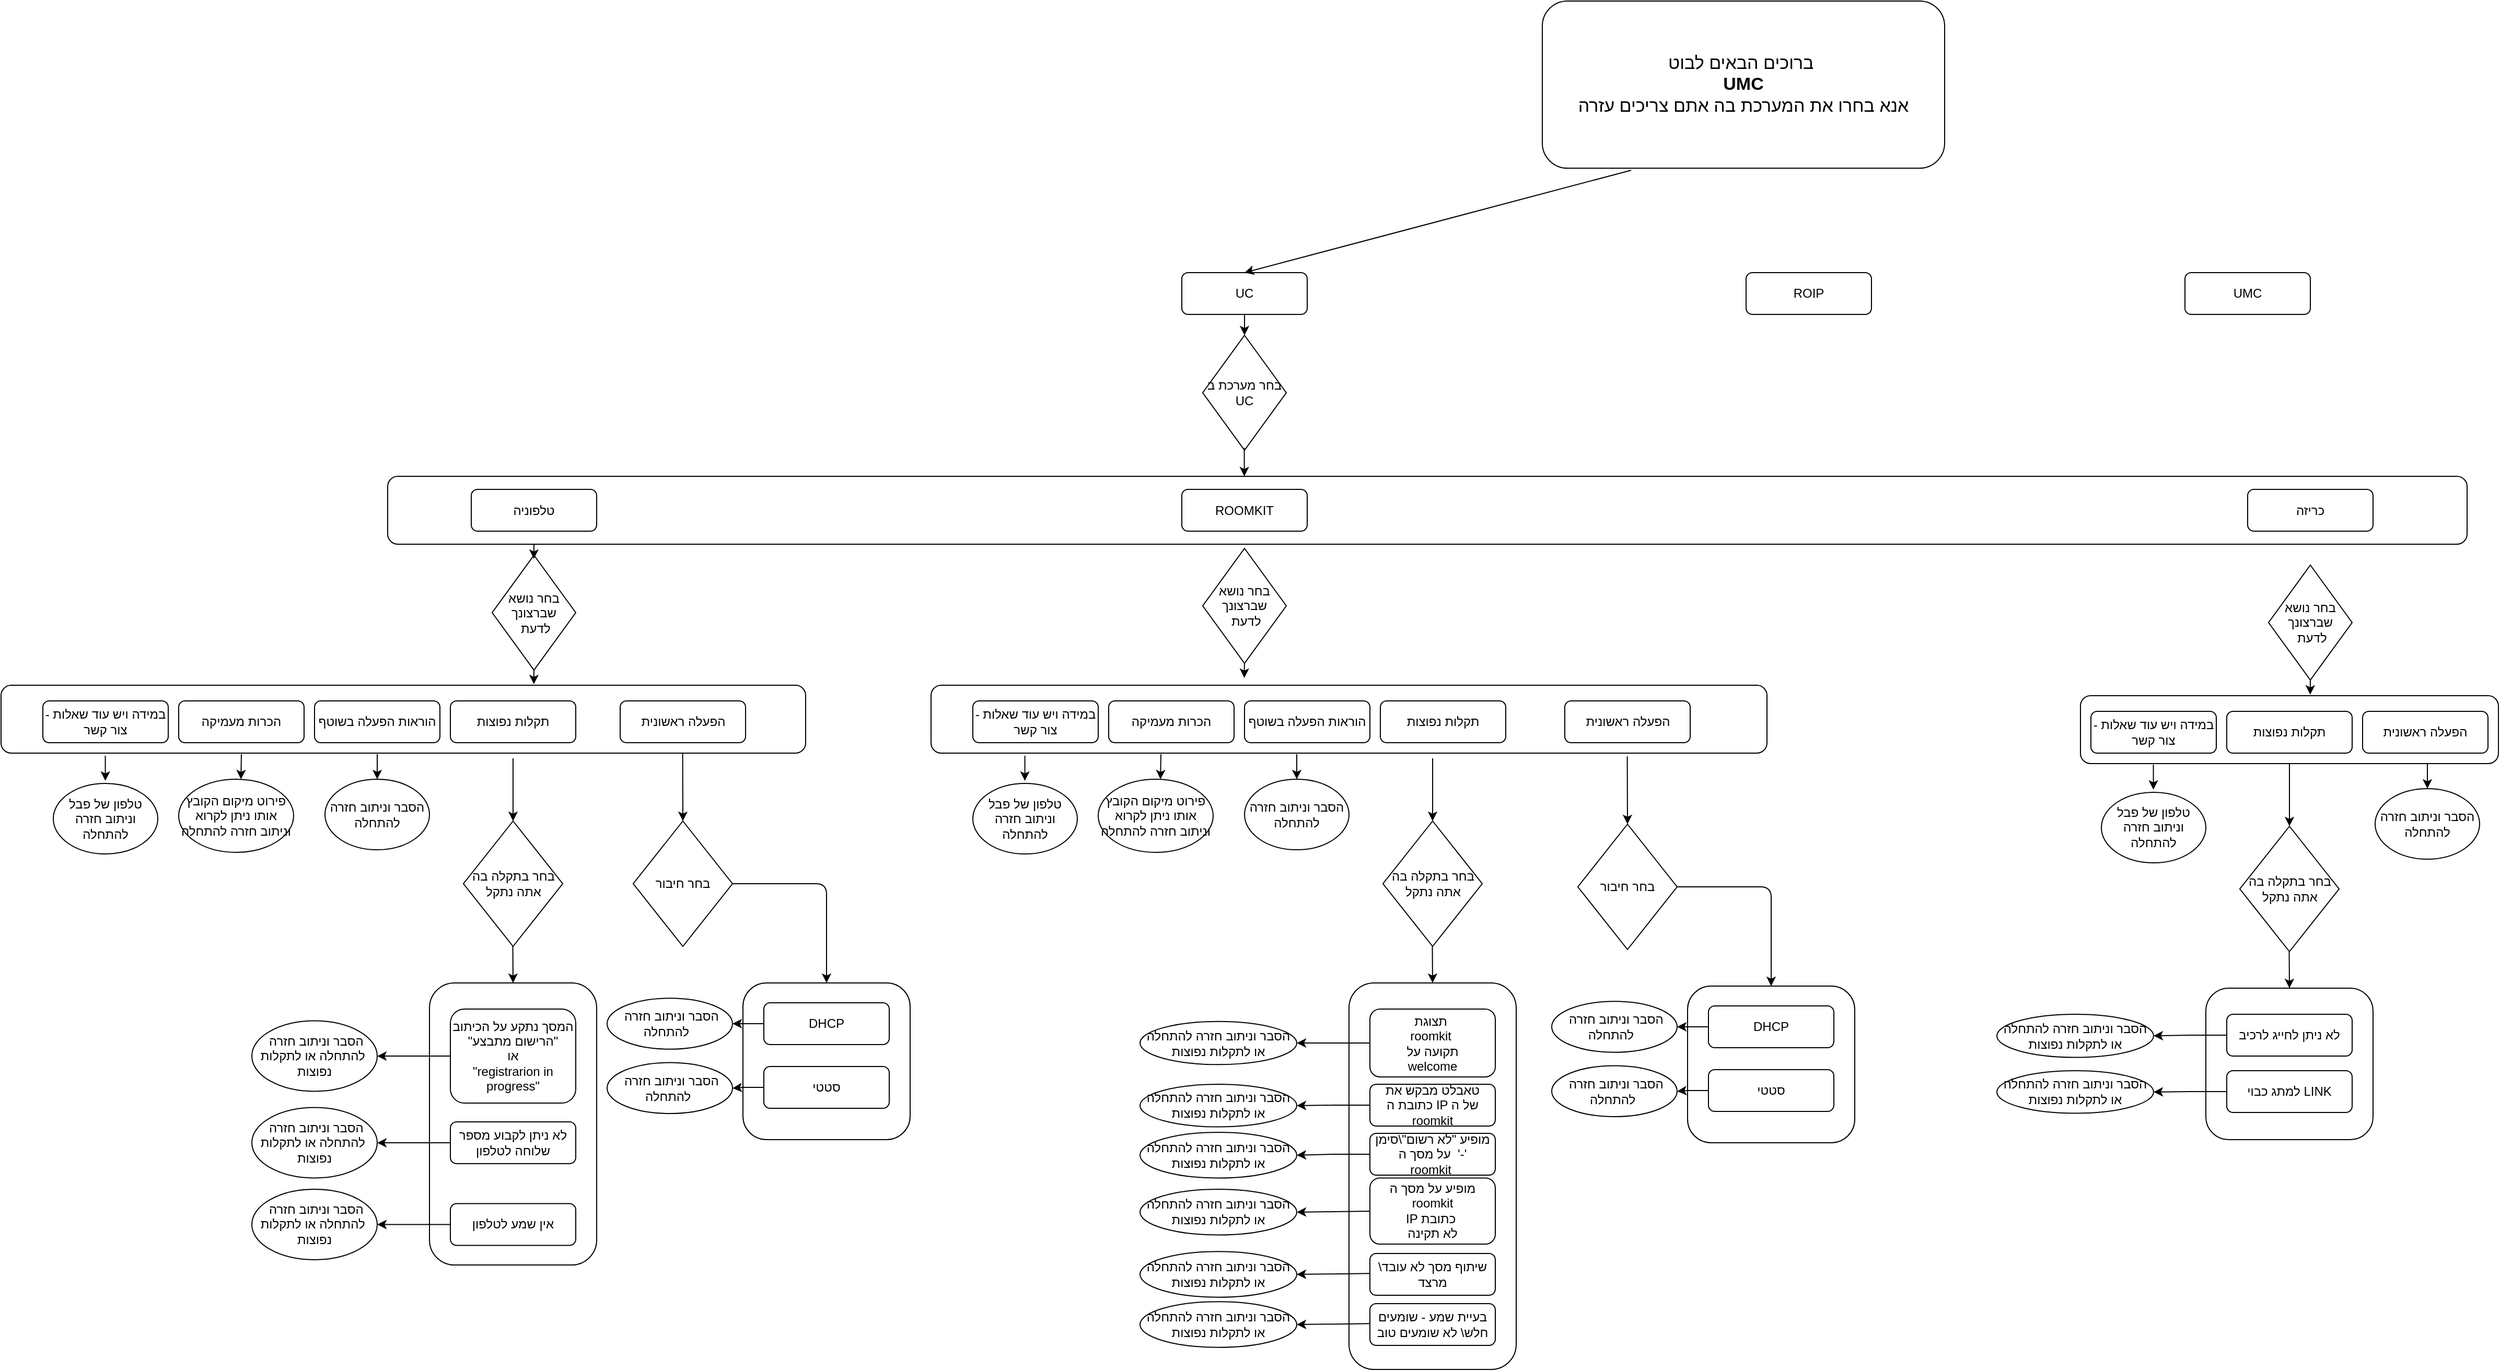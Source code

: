 <mxfile version="14.9.5" type="device"><diagram id="C5RBs43oDa-KdzZeNtuy" name="Page-1"><mxGraphModel dx="3716" dy="2244" grid="1" gridSize="10" guides="1" tooltips="1" connect="1" arrows="1" fold="1" page="1" pageScale="1" pageWidth="827" pageHeight="1169" math="0" shadow="0"><root><mxCell id="WIyWlLk6GJQsqaUBKTNV-0"/><mxCell id="WIyWlLk6GJQsqaUBKTNV-1" parent="WIyWlLk6GJQsqaUBKTNV-0"/><mxCell id="fk_HneuKZpuuQJiTwSI4-127" value="" style="rounded=1;whiteSpace=wrap;html=1;" vertex="1" parent="WIyWlLk6GJQsqaUBKTNV-1"><mxGeometry x="-650" y="900" width="160" height="150" as="geometry"/></mxCell><mxCell id="fk_HneuKZpuuQJiTwSI4-47" value="" style="rounded=1;whiteSpace=wrap;html=1;" vertex="1" parent="WIyWlLk6GJQsqaUBKTNV-1"><mxGeometry x="-950" y="900" width="160" height="270" as="geometry"/></mxCell><mxCell id="fk_HneuKZpuuQJiTwSI4-40" value="" style="rounded=1;whiteSpace=wrap;html=1;" vertex="1" parent="WIyWlLk6GJQsqaUBKTNV-1"><mxGeometry x="-990" y="415" width="1990" height="65" as="geometry"/></mxCell><mxCell id="fk_HneuKZpuuQJiTwSI4-39" value="" style="rounded=1;whiteSpace=wrap;html=1;" vertex="1" parent="WIyWlLk6GJQsqaUBKTNV-1"><mxGeometry x="-1360" y="615" width="770" height="65" as="geometry"/></mxCell><mxCell id="WIyWlLk6GJQsqaUBKTNV-3" value="&lt;font style=&quot;font-size: 17px&quot;&gt;ברוכים הבאים לבוט&amp;nbsp;&lt;br&gt;&lt;b&gt;UMC&lt;/b&gt;&lt;br&gt;אנא בחרו את המערכת בה אתם צריכים עזרה&lt;/font&gt;" style="rounded=1;whiteSpace=wrap;html=1;fontSize=12;glass=0;strokeWidth=1;shadow=0;" parent="WIyWlLk6GJQsqaUBKTNV-1" vertex="1"><mxGeometry x="115" y="-40" width="385" height="160" as="geometry"/></mxCell><mxCell id="WIyWlLk6GJQsqaUBKTNV-7" value="UMC" style="rounded=1;whiteSpace=wrap;html=1;fontSize=12;glass=0;strokeWidth=1;shadow=0;" parent="WIyWlLk6GJQsqaUBKTNV-1" vertex="1"><mxGeometry x="730" y="220" width="120" height="40" as="geometry"/></mxCell><mxCell id="WIyWlLk6GJQsqaUBKTNV-12" value="ROIP" style="rounded=1;whiteSpace=wrap;html=1;fontSize=12;glass=0;strokeWidth=1;shadow=0;" parent="WIyWlLk6GJQsqaUBKTNV-1" vertex="1"><mxGeometry x="310" y="220" width="120" height="40" as="geometry"/></mxCell><mxCell id="fk_HneuKZpuuQJiTwSI4-0" value="UC" style="rounded=1;whiteSpace=wrap;html=1;fontSize=12;glass=0;strokeWidth=1;shadow=0;" vertex="1" parent="WIyWlLk6GJQsqaUBKTNV-1"><mxGeometry x="-230" y="220" width="120" height="40" as="geometry"/></mxCell><mxCell id="fk_HneuKZpuuQJiTwSI4-1" value="" style="endArrow=classic;html=1;entryX=0.5;entryY=0;entryDx=0;entryDy=0;" edge="1" parent="WIyWlLk6GJQsqaUBKTNV-1" target="fk_HneuKZpuuQJiTwSI4-0"><mxGeometry width="50" height="50" relative="1" as="geometry"><mxPoint x="200" y="122" as="sourcePoint"/><mxPoint x="160" y="220" as="targetPoint"/></mxGeometry></mxCell><mxCell id="fk_HneuKZpuuQJiTwSI4-2" value="בחר מערכת ב&lt;br&gt;UC" style="rhombus;whiteSpace=wrap;html=1;" vertex="1" parent="WIyWlLk6GJQsqaUBKTNV-1"><mxGeometry x="-210" y="280" width="80" height="110" as="geometry"/></mxCell><mxCell id="fk_HneuKZpuuQJiTwSI4-6" value="טלפוניה" style="rounded=1;whiteSpace=wrap;html=1;fontSize=12;glass=0;strokeWidth=1;shadow=0;" vertex="1" parent="WIyWlLk6GJQsqaUBKTNV-1"><mxGeometry x="-910" y="427.5" width="120" height="40" as="geometry"/></mxCell><mxCell id="fk_HneuKZpuuQJiTwSI4-7" value="ROOMKIT" style="rounded=1;whiteSpace=wrap;html=1;fontSize=12;glass=0;strokeWidth=1;shadow=0;" vertex="1" parent="WIyWlLk6GJQsqaUBKTNV-1"><mxGeometry x="-230" y="427.5" width="120" height="40" as="geometry"/></mxCell><mxCell id="fk_HneuKZpuuQJiTwSI4-8" value="כריזה" style="rounded=1;whiteSpace=wrap;html=1;fontSize=12;glass=0;strokeWidth=1;shadow=0;" vertex="1" parent="WIyWlLk6GJQsqaUBKTNV-1"><mxGeometry x="790" y="427.5" width="120" height="40" as="geometry"/></mxCell><mxCell id="fk_HneuKZpuuQJiTwSI4-9" value="הפעלה ראשונית" style="rounded=1;whiteSpace=wrap;html=1;fontSize=12;glass=0;strokeWidth=1;shadow=0;" vertex="1" parent="WIyWlLk6GJQsqaUBKTNV-1"><mxGeometry x="-767.5" y="630" width="120" height="40" as="geometry"/></mxCell><mxCell id="fk_HneuKZpuuQJiTwSI4-10" value="בחר נושא שברצונך&lt;br&gt;&amp;nbsp;לדעת" style="rhombus;whiteSpace=wrap;html=1;" vertex="1" parent="WIyWlLk6GJQsqaUBKTNV-1"><mxGeometry x="-890" y="490.5" width="80" height="110" as="geometry"/></mxCell><mxCell id="fk_HneuKZpuuQJiTwSI4-11" value="תקלות נפוצות" style="rounded=1;whiteSpace=wrap;html=1;fontSize=12;glass=0;strokeWidth=1;shadow=0;" vertex="1" parent="WIyWlLk6GJQsqaUBKTNV-1"><mxGeometry x="-930" y="630" width="120" height="40" as="geometry"/></mxCell><mxCell id="fk_HneuKZpuuQJiTwSI4-12" value="הוראות הפעלה בשוטף" style="rounded=1;whiteSpace=wrap;html=1;fontSize=12;glass=0;strokeWidth=1;shadow=0;" vertex="1" parent="WIyWlLk6GJQsqaUBKTNV-1"><mxGeometry x="-1060" y="630" width="120" height="40" as="geometry"/></mxCell><mxCell id="fk_HneuKZpuuQJiTwSI4-13" value="הכרות מעמיקה" style="rounded=1;whiteSpace=wrap;html=1;fontSize=12;glass=0;strokeWidth=1;shadow=0;" vertex="1" parent="WIyWlLk6GJQsqaUBKTNV-1"><mxGeometry x="-1190" y="630" width="120" height="40" as="geometry"/></mxCell><mxCell id="fk_HneuKZpuuQJiTwSI4-14" value="במידה ויש עוד שאלות - צור קשר" style="rounded=1;whiteSpace=wrap;html=1;fontSize=12;glass=0;strokeWidth=1;shadow=0;" vertex="1" parent="WIyWlLk6GJQsqaUBKTNV-1"><mxGeometry x="-1320" y="630" width="120" height="40" as="geometry"/></mxCell><mxCell id="fk_HneuKZpuuQJiTwSI4-15" value="בחר נושא שברצונך&lt;br&gt;&amp;nbsp;לדעת" style="rhombus;whiteSpace=wrap;html=1;" vertex="1" parent="WIyWlLk6GJQsqaUBKTNV-1"><mxGeometry x="-210" y="484" width="80" height="110" as="geometry"/></mxCell><mxCell id="fk_HneuKZpuuQJiTwSI4-16" value="בחר נושא שברצונך&lt;br&gt;&amp;nbsp;לדעת" style="rhombus;whiteSpace=wrap;html=1;" vertex="1" parent="WIyWlLk6GJQsqaUBKTNV-1"><mxGeometry x="810" y="500" width="80" height="110" as="geometry"/></mxCell><mxCell id="fk_HneuKZpuuQJiTwSI4-27" value="טלפון של פבל וניתוב חזרה להתחלה" style="ellipse;whiteSpace=wrap;html=1;" vertex="1" parent="WIyWlLk6GJQsqaUBKTNV-1"><mxGeometry x="-1310" y="709" width="100" height="67.5" as="geometry"/></mxCell><mxCell id="fk_HneuKZpuuQJiTwSI4-28" value="פירוט מיקום הקובץ אותו ניתן לקרוא וניתוב חזרה להתחלה" style="ellipse;whiteSpace=wrap;html=1;" vertex="1" parent="WIyWlLk6GJQsqaUBKTNV-1"><mxGeometry x="-1190" y="705" width="110" height="70" as="geometry"/></mxCell><mxCell id="fk_HneuKZpuuQJiTwSI4-29" value="הסבר וניתוב חזרה להתחלה" style="ellipse;whiteSpace=wrap;html=1;" vertex="1" parent="WIyWlLk6GJQsqaUBKTNV-1"><mxGeometry x="-1050" y="705" width="100" height="67.5" as="geometry"/></mxCell><mxCell id="fk_HneuKZpuuQJiTwSI4-30" value="בחר בתקלה בה אתה נתקל" style="rhombus;whiteSpace=wrap;html=1;" vertex="1" parent="WIyWlLk6GJQsqaUBKTNV-1"><mxGeometry x="-917.5" y="745" width="95" height="120" as="geometry"/></mxCell><mxCell id="fk_HneuKZpuuQJiTwSI4-54" value="" style="edgeStyle=orthogonalEdgeStyle;rounded=0;orthogonalLoop=1;jettySize=auto;html=1;" edge="1" parent="WIyWlLk6GJQsqaUBKTNV-1" source="fk_HneuKZpuuQJiTwSI4-31" target="fk_HneuKZpuuQJiTwSI4-49"><mxGeometry relative="1" as="geometry"/></mxCell><mxCell id="fk_HneuKZpuuQJiTwSI4-31" value="המסך נתקע על הכיתוב&lt;br&gt;&quot;הרישום מתבצע&quot;&lt;br&gt;או&lt;br&gt;&quot;registrarion in progress&quot;" style="rounded=1;whiteSpace=wrap;html=1;fontSize=12;glass=0;strokeWidth=1;shadow=0;" vertex="1" parent="WIyWlLk6GJQsqaUBKTNV-1"><mxGeometry x="-930" y="925" width="120" height="90" as="geometry"/></mxCell><mxCell id="fk_HneuKZpuuQJiTwSI4-55" value="" style="edgeStyle=orthogonalEdgeStyle;rounded=0;orthogonalLoop=1;jettySize=auto;html=1;" edge="1" parent="WIyWlLk6GJQsqaUBKTNV-1" source="fk_HneuKZpuuQJiTwSI4-32" target="fk_HneuKZpuuQJiTwSI4-50"><mxGeometry relative="1" as="geometry"/></mxCell><mxCell id="fk_HneuKZpuuQJiTwSI4-32" value="לא ניתן לקבוע מספר שלוחה לטלפון" style="rounded=1;whiteSpace=wrap;html=1;fontSize=12;glass=0;strokeWidth=1;shadow=0;" vertex="1" parent="WIyWlLk6GJQsqaUBKTNV-1"><mxGeometry x="-930" y="1033" width="120" height="40" as="geometry"/></mxCell><mxCell id="fk_HneuKZpuuQJiTwSI4-56" value="" style="edgeStyle=orthogonalEdgeStyle;rounded=0;orthogonalLoop=1;jettySize=auto;html=1;" edge="1" parent="WIyWlLk6GJQsqaUBKTNV-1" source="fk_HneuKZpuuQJiTwSI4-33" target="fk_HneuKZpuuQJiTwSI4-51"><mxGeometry relative="1" as="geometry"/></mxCell><mxCell id="fk_HneuKZpuuQJiTwSI4-33" value="אין שמע לטלפון" style="rounded=1;whiteSpace=wrap;html=1;fontSize=12;glass=0;strokeWidth=1;shadow=0;" vertex="1" parent="WIyWlLk6GJQsqaUBKTNV-1"><mxGeometry x="-930" y="1111.25" width="120" height="40" as="geometry"/></mxCell><mxCell id="fk_HneuKZpuuQJiTwSI4-35" value="" style="endArrow=classic;html=1;entryX=0.5;entryY=0;entryDx=0;entryDy=0;exitX=0.5;exitY=1;exitDx=0;exitDy=0;" edge="1" parent="WIyWlLk6GJQsqaUBKTNV-1" source="fk_HneuKZpuuQJiTwSI4-0" target="fk_HneuKZpuuQJiTwSI4-2"><mxGeometry width="50" height="50" relative="1" as="geometry"><mxPoint x="-440" y="410.0" as="sourcePoint"/><mxPoint x="-390" y="360.0" as="targetPoint"/></mxGeometry></mxCell><mxCell id="fk_HneuKZpuuQJiTwSI4-41" value="" style="endArrow=classic;html=1;" edge="1" parent="WIyWlLk6GJQsqaUBKTNV-1"><mxGeometry width="50" height="50" relative="1" as="geometry"><mxPoint x="-1000" y="681" as="sourcePoint"/><mxPoint x="-1000" y="705" as="targetPoint"/></mxGeometry></mxCell><mxCell id="fk_HneuKZpuuQJiTwSI4-42" value="" style="endArrow=classic;html=1;" edge="1" parent="WIyWlLk6GJQsqaUBKTNV-1"><mxGeometry width="50" height="50" relative="1" as="geometry"><mxPoint x="-1130" y="681" as="sourcePoint"/><mxPoint x="-1130.43" y="705" as="targetPoint"/></mxGeometry></mxCell><mxCell id="fk_HneuKZpuuQJiTwSI4-43" value="" style="endArrow=classic;html=1;" edge="1" parent="WIyWlLk6GJQsqaUBKTNV-1"><mxGeometry width="50" height="50" relative="1" as="geometry"><mxPoint x="-1260.2" y="682.5" as="sourcePoint"/><mxPoint x="-1260.2" y="706.5" as="targetPoint"/></mxGeometry></mxCell><mxCell id="fk_HneuKZpuuQJiTwSI4-45" value="" style="endArrow=classic;html=1;" edge="1" parent="WIyWlLk6GJQsqaUBKTNV-1"><mxGeometry width="50" height="50" relative="1" as="geometry"><mxPoint x="-870" y="685" as="sourcePoint"/><mxPoint x="-870" y="745" as="targetPoint"/></mxGeometry></mxCell><mxCell id="fk_HneuKZpuuQJiTwSI4-48" value="" style="endArrow=classic;html=1;entryX=0.5;entryY=0;entryDx=0;entryDy=0;exitX=0.497;exitY=0.98;exitDx=0;exitDy=0;exitPerimeter=0;" edge="1" parent="WIyWlLk6GJQsqaUBKTNV-1" source="fk_HneuKZpuuQJiTwSI4-2"><mxGeometry width="50" height="50" relative="1" as="geometry"><mxPoint x="-170.17" y="395" as="sourcePoint"/><mxPoint x="-170.17" y="415" as="targetPoint"/></mxGeometry></mxCell><mxCell id="fk_HneuKZpuuQJiTwSI4-49" value="הסבר וניתוב חזרה&amp;nbsp; &amp;nbsp;להתחלה או לתקלות נפוצות" style="ellipse;whiteSpace=wrap;html=1;" vertex="1" parent="WIyWlLk6GJQsqaUBKTNV-1"><mxGeometry x="-1120" y="936.25" width="120" height="67.5" as="geometry"/></mxCell><mxCell id="fk_HneuKZpuuQJiTwSI4-50" value="הסבר וניתוב חזרה&amp;nbsp; &amp;nbsp;להתחלה או לתקלות נפוצות" style="ellipse;whiteSpace=wrap;html=1;" vertex="1" parent="WIyWlLk6GJQsqaUBKTNV-1"><mxGeometry x="-1120" y="1019.25" width="120" height="67.5" as="geometry"/></mxCell><mxCell id="fk_HneuKZpuuQJiTwSI4-51" value="הסבר וניתוב חזרה&amp;nbsp; &amp;nbsp;להתחלה או לתקלות נפוצות" style="ellipse;whiteSpace=wrap;html=1;" vertex="1" parent="WIyWlLk6GJQsqaUBKTNV-1"><mxGeometry x="-1120" y="1097.5" width="120" height="67.5" as="geometry"/></mxCell><mxCell id="fk_HneuKZpuuQJiTwSI4-57" value="" style="endArrow=classic;html=1;" edge="1" parent="WIyWlLk6GJQsqaUBKTNV-1"><mxGeometry width="50" height="50" relative="1" as="geometry"><mxPoint x="-870.24" y="865" as="sourcePoint"/><mxPoint x="-870" y="900" as="targetPoint"/></mxGeometry></mxCell><mxCell id="fk_HneuKZpuuQJiTwSI4-58" value="" style="endArrow=classic;html=1;" edge="1" parent="WIyWlLk6GJQsqaUBKTNV-1"><mxGeometry width="50" height="50" relative="1" as="geometry"><mxPoint x="-850" y="600" as="sourcePoint"/><mxPoint x="-850.14" y="614" as="targetPoint"/></mxGeometry></mxCell><mxCell id="fk_HneuKZpuuQJiTwSI4-59" value="" style="endArrow=classic;html=1;" edge="1" parent="WIyWlLk6GJQsqaUBKTNV-1"><mxGeometry width="50" height="50" relative="1" as="geometry"><mxPoint x="-850" y="480" as="sourcePoint"/><mxPoint x="-850.14" y="494" as="targetPoint"/></mxGeometry></mxCell><mxCell id="fk_HneuKZpuuQJiTwSI4-62" value="" style="endArrow=classic;html=1;entryX=0.5;entryY=0;entryDx=0;entryDy=0;" edge="1" parent="WIyWlLk6GJQsqaUBKTNV-1" target="fk_HneuKZpuuQJiTwSI4-125"><mxGeometry width="50" height="50" relative="1" as="geometry"><mxPoint x="-707.7" y="680" as="sourcePoint"/><mxPoint x="-707.7" y="704" as="targetPoint"/></mxGeometry></mxCell><mxCell id="fk_HneuKZpuuQJiTwSI4-63" value="" style="rounded=1;whiteSpace=wrap;html=1;" vertex="1" parent="WIyWlLk6GJQsqaUBKTNV-1"><mxGeometry x="-470" y="615" width="800" height="65" as="geometry"/></mxCell><mxCell id="fk_HneuKZpuuQJiTwSI4-64" value="הפעלה ראשונית" style="rounded=1;whiteSpace=wrap;html=1;fontSize=12;glass=0;strokeWidth=1;shadow=0;" vertex="1" parent="WIyWlLk6GJQsqaUBKTNV-1"><mxGeometry x="136.5" y="630" width="120" height="40" as="geometry"/></mxCell><mxCell id="fk_HneuKZpuuQJiTwSI4-65" value="תקלות נפוצות" style="rounded=1;whiteSpace=wrap;html=1;fontSize=12;glass=0;strokeWidth=1;shadow=0;" vertex="1" parent="WIyWlLk6GJQsqaUBKTNV-1"><mxGeometry x="-40" y="630" width="120" height="40" as="geometry"/></mxCell><mxCell id="fk_HneuKZpuuQJiTwSI4-66" value="הוראות הפעלה בשוטף" style="rounded=1;whiteSpace=wrap;html=1;fontSize=12;glass=0;strokeWidth=1;shadow=0;" vertex="1" parent="WIyWlLk6GJQsqaUBKTNV-1"><mxGeometry x="-170" y="630" width="120" height="40" as="geometry"/></mxCell><mxCell id="fk_HneuKZpuuQJiTwSI4-67" value="הכרות מעמיקה" style="rounded=1;whiteSpace=wrap;html=1;fontSize=12;glass=0;strokeWidth=1;shadow=0;" vertex="1" parent="WIyWlLk6GJQsqaUBKTNV-1"><mxGeometry x="-300" y="630" width="120" height="40" as="geometry"/></mxCell><mxCell id="fk_HneuKZpuuQJiTwSI4-68" value="במידה ויש עוד שאלות - צור קשר" style="rounded=1;whiteSpace=wrap;html=1;fontSize=12;glass=0;strokeWidth=1;shadow=0;" vertex="1" parent="WIyWlLk6GJQsqaUBKTNV-1"><mxGeometry x="-430" y="630" width="120" height="40" as="geometry"/></mxCell><mxCell id="fk_HneuKZpuuQJiTwSI4-69" value="" style="endArrow=classic;html=1;" edge="1" parent="WIyWlLk6GJQsqaUBKTNV-1"><mxGeometry width="50" height="50" relative="1" as="geometry"><mxPoint x="-170.06" y="594.0" as="sourcePoint"/><mxPoint x="-170.2" y="608" as="targetPoint"/></mxGeometry></mxCell><mxCell id="fk_HneuKZpuuQJiTwSI4-70" value="" style="rounded=1;whiteSpace=wrap;html=1;" vertex="1" parent="WIyWlLk6GJQsqaUBKTNV-1"><mxGeometry x="630" y="625" width="400" height="65" as="geometry"/></mxCell><mxCell id="fk_HneuKZpuuQJiTwSI4-71" value="הפעלה ראשונית" style="rounded=1;whiteSpace=wrap;html=1;fontSize=12;glass=0;strokeWidth=1;shadow=0;" vertex="1" parent="WIyWlLk6GJQsqaUBKTNV-1"><mxGeometry x="900" y="640" width="120" height="40" as="geometry"/></mxCell><mxCell id="fk_HneuKZpuuQJiTwSI4-72" value="תקלות נפוצות" style="rounded=1;whiteSpace=wrap;html=1;fontSize=12;glass=0;strokeWidth=1;shadow=0;" vertex="1" parent="WIyWlLk6GJQsqaUBKTNV-1"><mxGeometry x="770" y="640" width="120" height="40" as="geometry"/></mxCell><mxCell id="fk_HneuKZpuuQJiTwSI4-75" value="במידה ויש עוד שאלות - צור קשר" style="rounded=1;whiteSpace=wrap;html=1;fontSize=12;glass=0;strokeWidth=1;shadow=0;" vertex="1" parent="WIyWlLk6GJQsqaUBKTNV-1"><mxGeometry x="640" y="640" width="120" height="40" as="geometry"/></mxCell><mxCell id="fk_HneuKZpuuQJiTwSI4-76" value="" style="endArrow=classic;html=1;" edge="1" parent="WIyWlLk6GJQsqaUBKTNV-1"><mxGeometry width="50" height="50" relative="1" as="geometry"><mxPoint x="850" y="610.0" as="sourcePoint"/><mxPoint x="849.86" y="624" as="targetPoint"/></mxGeometry></mxCell><mxCell id="fk_HneuKZpuuQJiTwSI4-77" value="" style="rounded=1;whiteSpace=wrap;html=1;" vertex="1" parent="WIyWlLk6GJQsqaUBKTNV-1"><mxGeometry x="-70" y="900" width="160" height="370" as="geometry"/></mxCell><mxCell id="fk_HneuKZpuuQJiTwSI4-78" value="טלפון של פבל וניתוב חזרה להתחלה" style="ellipse;whiteSpace=wrap;html=1;" vertex="1" parent="WIyWlLk6GJQsqaUBKTNV-1"><mxGeometry x="-430" y="709" width="100" height="67.5" as="geometry"/></mxCell><mxCell id="fk_HneuKZpuuQJiTwSI4-79" value="פירוט מיקום הקובץ אותו ניתן לקרוא וניתוב חזרה להתחלה" style="ellipse;whiteSpace=wrap;html=1;" vertex="1" parent="WIyWlLk6GJQsqaUBKTNV-1"><mxGeometry x="-310" y="705" width="110" height="70" as="geometry"/></mxCell><mxCell id="fk_HneuKZpuuQJiTwSI4-80" value="הסבר וניתוב חזרה להתחלה" style="ellipse;whiteSpace=wrap;html=1;" vertex="1" parent="WIyWlLk6GJQsqaUBKTNV-1"><mxGeometry x="-170" y="705" width="100" height="67.5" as="geometry"/></mxCell><mxCell id="fk_HneuKZpuuQJiTwSI4-81" value="בחר בתקלה בה אתה נתקל" style="rhombus;whiteSpace=wrap;html=1;" vertex="1" parent="WIyWlLk6GJQsqaUBKTNV-1"><mxGeometry x="-37.5" y="745" width="95" height="120" as="geometry"/></mxCell><mxCell id="fk_HneuKZpuuQJiTwSI4-82" value="" style="edgeStyle=orthogonalEdgeStyle;rounded=0;orthogonalLoop=1;jettySize=auto;html=1;" edge="1" parent="WIyWlLk6GJQsqaUBKTNV-1" source="fk_HneuKZpuuQJiTwSI4-83" target="fk_HneuKZpuuQJiTwSI4-92"><mxGeometry relative="1" as="geometry"/></mxCell><mxCell id="fk_HneuKZpuuQJiTwSI4-83" value="תצוגת&amp;nbsp;&lt;br&gt;roomkit&amp;nbsp;&lt;br&gt;תקועה על&lt;br&gt;welcome" style="rounded=1;whiteSpace=wrap;html=1;fontSize=12;glass=0;strokeWidth=1;shadow=0;" vertex="1" parent="WIyWlLk6GJQsqaUBKTNV-1"><mxGeometry x="-50" y="925" width="120" height="65" as="geometry"/></mxCell><mxCell id="fk_HneuKZpuuQJiTwSI4-84" value="" style="edgeStyle=orthogonalEdgeStyle;rounded=0;orthogonalLoop=1;jettySize=auto;html=1;" edge="1" parent="WIyWlLk6GJQsqaUBKTNV-1" source="fk_HneuKZpuuQJiTwSI4-85" target="fk_HneuKZpuuQJiTwSI4-93"><mxGeometry relative="1" as="geometry"/></mxCell><mxCell id="fk_HneuKZpuuQJiTwSI4-85" value="טאבלט מבקש את כתובת ה IP של ה roomkit" style="rounded=1;whiteSpace=wrap;html=1;fontSize=12;glass=0;strokeWidth=1;shadow=0;" vertex="1" parent="WIyWlLk6GJQsqaUBKTNV-1"><mxGeometry x="-50" y="997" width="120" height="40" as="geometry"/></mxCell><mxCell id="fk_HneuKZpuuQJiTwSI4-86" value="" style="edgeStyle=orthogonalEdgeStyle;rounded=0;orthogonalLoop=1;jettySize=auto;html=1;" edge="1" parent="WIyWlLk6GJQsqaUBKTNV-1" source="fk_HneuKZpuuQJiTwSI4-87" target="fk_HneuKZpuuQJiTwSI4-94"><mxGeometry relative="1" as="geometry"/></mxCell><mxCell id="fk_HneuKZpuuQJiTwSI4-87" value="מופיע &quot;לא רשום&quot;\סימן '-'&amp;nbsp; על מסך ה&lt;br&gt;roomkit&amp;nbsp;" style="rounded=1;whiteSpace=wrap;html=1;fontSize=12;glass=0;strokeWidth=1;shadow=0;" vertex="1" parent="WIyWlLk6GJQsqaUBKTNV-1"><mxGeometry x="-50" y="1044" width="120" height="40" as="geometry"/></mxCell><mxCell id="fk_HneuKZpuuQJiTwSI4-88" value="" style="endArrow=classic;html=1;" edge="1" parent="WIyWlLk6GJQsqaUBKTNV-1"><mxGeometry width="50" height="50" relative="1" as="geometry"><mxPoint x="-120" y="681" as="sourcePoint"/><mxPoint x="-120" y="705" as="targetPoint"/></mxGeometry></mxCell><mxCell id="fk_HneuKZpuuQJiTwSI4-89" value="" style="endArrow=classic;html=1;" edge="1" parent="WIyWlLk6GJQsqaUBKTNV-1"><mxGeometry width="50" height="50" relative="1" as="geometry"><mxPoint x="-250" y="681" as="sourcePoint"/><mxPoint x="-250.43" y="705" as="targetPoint"/></mxGeometry></mxCell><mxCell id="fk_HneuKZpuuQJiTwSI4-90" value="" style="endArrow=classic;html=1;" edge="1" parent="WIyWlLk6GJQsqaUBKTNV-1"><mxGeometry width="50" height="50" relative="1" as="geometry"><mxPoint x="-380.2" y="682.5" as="sourcePoint"/><mxPoint x="-380.2" y="706.5" as="targetPoint"/></mxGeometry></mxCell><mxCell id="fk_HneuKZpuuQJiTwSI4-91" value="" style="endArrow=classic;html=1;" edge="1" parent="WIyWlLk6GJQsqaUBKTNV-1"><mxGeometry width="50" height="50" relative="1" as="geometry"><mxPoint x="10" y="685" as="sourcePoint"/><mxPoint x="10" y="745" as="targetPoint"/></mxGeometry></mxCell><mxCell id="fk_HneuKZpuuQJiTwSI4-92" value="הסבר וניתוב חזרה להתחלה או לתקלות נפוצות" style="ellipse;whiteSpace=wrap;html=1;" vertex="1" parent="WIyWlLk6GJQsqaUBKTNV-1"><mxGeometry x="-270" y="936.88" width="150" height="41.25" as="geometry"/></mxCell><mxCell id="fk_HneuKZpuuQJiTwSI4-93" value="הסבר וניתוב חזרה להתחלה או לתקלות נפוצות" style="ellipse;whiteSpace=wrap;html=1;" vertex="1" parent="WIyWlLk6GJQsqaUBKTNV-1"><mxGeometry x="-270" y="997" width="150" height="40.75" as="geometry"/></mxCell><mxCell id="fk_HneuKZpuuQJiTwSI4-94" value="הסבר וניתוב חזרה להתחלה או לתקלות נפוצות" style="ellipse;whiteSpace=wrap;html=1;" vertex="1" parent="WIyWlLk6GJQsqaUBKTNV-1"><mxGeometry x="-270" y="1043" width="150" height="43.75" as="geometry"/></mxCell><mxCell id="fk_HneuKZpuuQJiTwSI4-95" value="" style="endArrow=classic;html=1;" edge="1" parent="WIyWlLk6GJQsqaUBKTNV-1"><mxGeometry width="50" height="50" relative="1" as="geometry"><mxPoint x="9.76" y="865" as="sourcePoint"/><mxPoint x="10" y="900" as="targetPoint"/></mxGeometry></mxCell><mxCell id="fk_HneuKZpuuQJiTwSI4-98" value="מופיע על מסך ה&lt;br&gt;roomkit&lt;br&gt;IP כתובת&amp;nbsp;&lt;br&gt;לא תקינה" style="rounded=1;whiteSpace=wrap;html=1;fontSize=12;glass=0;strokeWidth=1;shadow=0;" vertex="1" parent="WIyWlLk6GJQsqaUBKTNV-1"><mxGeometry x="-50" y="1086.75" width="120" height="63.25" as="geometry"/></mxCell><mxCell id="fk_HneuKZpuuQJiTwSI4-99" value="שיתוף מסך לא עובד\ מרצד" style="rounded=1;whiteSpace=wrap;html=1;fontSize=12;glass=0;strokeWidth=1;shadow=0;" vertex="1" parent="WIyWlLk6GJQsqaUBKTNV-1"><mxGeometry x="-50" y="1159" width="120" height="40" as="geometry"/></mxCell><mxCell id="fk_HneuKZpuuQJiTwSI4-100" value="בעיית שמע - שומעים חלש\ לא שומעים טוב" style="rounded=1;whiteSpace=wrap;html=1;fontSize=12;glass=0;strokeWidth=1;shadow=0;" vertex="1" parent="WIyWlLk6GJQsqaUBKTNV-1"><mxGeometry x="-50" y="1207" width="120" height="40" as="geometry"/></mxCell><mxCell id="fk_HneuKZpuuQJiTwSI4-101" value="" style="edgeStyle=orthogonalEdgeStyle;rounded=0;orthogonalLoop=1;jettySize=auto;html=1;" edge="1" parent="WIyWlLk6GJQsqaUBKTNV-1" target="fk_HneuKZpuuQJiTwSI4-102"><mxGeometry relative="1" as="geometry"><mxPoint x="-50" y="1118.5" as="sourcePoint"/></mxGeometry></mxCell><mxCell id="fk_HneuKZpuuQJiTwSI4-102" value="הסבר וניתוב חזרה להתחלה או לתקלות נפוצות" style="ellipse;whiteSpace=wrap;html=1;" vertex="1" parent="WIyWlLk6GJQsqaUBKTNV-1"><mxGeometry x="-270" y="1097.5" width="150" height="43.75" as="geometry"/></mxCell><mxCell id="fk_HneuKZpuuQJiTwSI4-103" value="" style="edgeStyle=orthogonalEdgeStyle;rounded=0;orthogonalLoop=1;jettySize=auto;html=1;" edge="1" parent="WIyWlLk6GJQsqaUBKTNV-1" target="fk_HneuKZpuuQJiTwSI4-104"><mxGeometry relative="1" as="geometry"><mxPoint x="-50" y="1178.13" as="sourcePoint"/></mxGeometry></mxCell><mxCell id="fk_HneuKZpuuQJiTwSI4-104" value="הסבר וניתוב חזרה להתחלה או לתקלות נפוצות" style="ellipse;whiteSpace=wrap;html=1;" vertex="1" parent="WIyWlLk6GJQsqaUBKTNV-1"><mxGeometry x="-270" y="1157.13" width="150" height="43.75" as="geometry"/></mxCell><mxCell id="fk_HneuKZpuuQJiTwSI4-105" value="" style="edgeStyle=orthogonalEdgeStyle;rounded=0;orthogonalLoop=1;jettySize=auto;html=1;" edge="1" parent="WIyWlLk6GJQsqaUBKTNV-1" target="fk_HneuKZpuuQJiTwSI4-106"><mxGeometry relative="1" as="geometry"><mxPoint x="-50" y="1226.12" as="sourcePoint"/></mxGeometry></mxCell><mxCell id="fk_HneuKZpuuQJiTwSI4-106" value="הסבר וניתוב חזרה להתחלה או לתקלות נפוצות" style="ellipse;whiteSpace=wrap;html=1;" vertex="1" parent="WIyWlLk6GJQsqaUBKTNV-1"><mxGeometry x="-270" y="1205.12" width="150" height="43.75" as="geometry"/></mxCell><mxCell id="fk_HneuKZpuuQJiTwSI4-109" value="טלפון של פבל וניתוב חזרה להתחלה" style="ellipse;whiteSpace=wrap;html=1;" vertex="1" parent="WIyWlLk6GJQsqaUBKTNV-1"><mxGeometry x="650" y="717.5" width="100" height="67.5" as="geometry"/></mxCell><mxCell id="fk_HneuKZpuuQJiTwSI4-110" value="" style="endArrow=classic;html=1;" edge="1" parent="WIyWlLk6GJQsqaUBKTNV-1"><mxGeometry width="50" height="50" relative="1" as="geometry"><mxPoint x="699.8" y="691" as="sourcePoint"/><mxPoint x="699.8" y="715" as="targetPoint"/></mxGeometry></mxCell><mxCell id="fk_HneuKZpuuQJiTwSI4-111" value="" style="rounded=1;whiteSpace=wrap;html=1;" vertex="1" parent="WIyWlLk6GJQsqaUBKTNV-1"><mxGeometry x="750" y="905" width="160" height="145" as="geometry"/></mxCell><mxCell id="fk_HneuKZpuuQJiTwSI4-112" value="בחר בתקלה בה אתה נתקל" style="rhombus;whiteSpace=wrap;html=1;" vertex="1" parent="WIyWlLk6GJQsqaUBKTNV-1"><mxGeometry x="782.5" y="750" width="95" height="120" as="geometry"/></mxCell><mxCell id="fk_HneuKZpuuQJiTwSI4-113" value="" style="edgeStyle=orthogonalEdgeStyle;rounded=0;orthogonalLoop=1;jettySize=auto;html=1;" edge="1" parent="WIyWlLk6GJQsqaUBKTNV-1" source="fk_HneuKZpuuQJiTwSI4-114" target="fk_HneuKZpuuQJiTwSI4-118"><mxGeometry relative="1" as="geometry"/></mxCell><mxCell id="fk_HneuKZpuuQJiTwSI4-114" value="לא ניתן לחייג לרכיב" style="rounded=1;whiteSpace=wrap;html=1;fontSize=12;glass=0;strokeWidth=1;shadow=0;" vertex="1" parent="WIyWlLk6GJQsqaUBKTNV-1"><mxGeometry x="770" y="930" width="120" height="40" as="geometry"/></mxCell><mxCell id="fk_HneuKZpuuQJiTwSI4-115" value="" style="edgeStyle=orthogonalEdgeStyle;rounded=0;orthogonalLoop=1;jettySize=auto;html=1;" edge="1" parent="WIyWlLk6GJQsqaUBKTNV-1" source="fk_HneuKZpuuQJiTwSI4-116" target="fk_HneuKZpuuQJiTwSI4-119"><mxGeometry relative="1" as="geometry"/></mxCell><mxCell id="fk_HneuKZpuuQJiTwSI4-116" value="למתג כבוי LINK" style="rounded=1;whiteSpace=wrap;html=1;fontSize=12;glass=0;strokeWidth=1;shadow=0;" vertex="1" parent="WIyWlLk6GJQsqaUBKTNV-1"><mxGeometry x="770" y="984" width="120" height="40" as="geometry"/></mxCell><mxCell id="fk_HneuKZpuuQJiTwSI4-117" value="" style="endArrow=classic;html=1;" edge="1" parent="WIyWlLk6GJQsqaUBKTNV-1"><mxGeometry width="50" height="50" relative="1" as="geometry"><mxPoint x="830" y="690" as="sourcePoint"/><mxPoint x="830" y="750" as="targetPoint"/></mxGeometry></mxCell><mxCell id="fk_HneuKZpuuQJiTwSI4-118" value="הסבר וניתוב חזרה להתחלה או לתקלות נפוצות" style="ellipse;whiteSpace=wrap;html=1;" vertex="1" parent="WIyWlLk6GJQsqaUBKTNV-1"><mxGeometry x="550" y="930" width="150" height="41.25" as="geometry"/></mxCell><mxCell id="fk_HneuKZpuuQJiTwSI4-119" value="הסבר וניתוב חזרה להתחלה או לתקלות נפוצות" style="ellipse;whiteSpace=wrap;html=1;" vertex="1" parent="WIyWlLk6GJQsqaUBKTNV-1"><mxGeometry x="550" y="984" width="150" height="40.75" as="geometry"/></mxCell><mxCell id="fk_HneuKZpuuQJiTwSI4-120" value="" style="endArrow=classic;html=1;" edge="1" parent="WIyWlLk6GJQsqaUBKTNV-1"><mxGeometry width="50" height="50" relative="1" as="geometry"><mxPoint x="829.76" y="870" as="sourcePoint"/><mxPoint x="830" y="905" as="targetPoint"/></mxGeometry></mxCell><mxCell id="fk_HneuKZpuuQJiTwSI4-121" value="הסבר וניתוב חזרה להתחלה" style="ellipse;whiteSpace=wrap;html=1;" vertex="1" parent="WIyWlLk6GJQsqaUBKTNV-1"><mxGeometry x="912" y="714" width="100" height="67.5" as="geometry"/></mxCell><mxCell id="fk_HneuKZpuuQJiTwSI4-122" value="" style="endArrow=classic;html=1;" edge="1" parent="WIyWlLk6GJQsqaUBKTNV-1"><mxGeometry width="50" height="50" relative="1" as="geometry"><mxPoint x="962" y="690" as="sourcePoint"/><mxPoint x="962" y="714" as="targetPoint"/></mxGeometry></mxCell><mxCell id="fk_HneuKZpuuQJiTwSI4-134" value="" style="edgeStyle=orthogonalEdgeStyle;rounded=0;orthogonalLoop=1;jettySize=auto;html=1;" edge="1" parent="WIyWlLk6GJQsqaUBKTNV-1" source="fk_HneuKZpuuQJiTwSI4-123" target="fk_HneuKZpuuQJiTwSI4-130"><mxGeometry relative="1" as="geometry"/></mxCell><mxCell id="fk_HneuKZpuuQJiTwSI4-123" value="סטטי" style="rounded=1;whiteSpace=wrap;html=1;fontSize=12;glass=0;strokeWidth=1;shadow=0;" vertex="1" parent="WIyWlLk6GJQsqaUBKTNV-1"><mxGeometry x="-630" y="980" width="120" height="40" as="geometry"/></mxCell><mxCell id="fk_HneuKZpuuQJiTwSI4-133" value="" style="edgeStyle=orthogonalEdgeStyle;rounded=0;orthogonalLoop=1;jettySize=auto;html=1;" edge="1" parent="WIyWlLk6GJQsqaUBKTNV-1" source="fk_HneuKZpuuQJiTwSI4-124" target="fk_HneuKZpuuQJiTwSI4-129"><mxGeometry relative="1" as="geometry"/></mxCell><mxCell id="fk_HneuKZpuuQJiTwSI4-124" value="DHCP" style="rounded=1;whiteSpace=wrap;html=1;fontSize=12;glass=0;strokeWidth=1;shadow=0;" vertex="1" parent="WIyWlLk6GJQsqaUBKTNV-1"><mxGeometry x="-630" y="919" width="120" height="40" as="geometry"/></mxCell><mxCell id="fk_HneuKZpuuQJiTwSI4-125" value="בחר חיבור" style="rhombus;whiteSpace=wrap;html=1;" vertex="1" parent="WIyWlLk6GJQsqaUBKTNV-1"><mxGeometry x="-755" y="745" width="95" height="120" as="geometry"/></mxCell><mxCell id="fk_HneuKZpuuQJiTwSI4-128" value="" style="endArrow=classic;html=1;exitX=1;exitY=0.5;exitDx=0;exitDy=0;entryX=0.5;entryY=0;entryDx=0;entryDy=0;" edge="1" parent="WIyWlLk6GJQsqaUBKTNV-1" source="fk_HneuKZpuuQJiTwSI4-125" target="fk_HneuKZpuuQJiTwSI4-127"><mxGeometry width="50" height="50" relative="1" as="geometry"><mxPoint x="-570.29" y="841" as="sourcePoint"/><mxPoint x="-570.05" y="876" as="targetPoint"/><Array as="points"><mxPoint x="-570" y="805"/></Array></mxGeometry></mxCell><mxCell id="fk_HneuKZpuuQJiTwSI4-129" value="הסבר וניתוב חזרה&amp;nbsp; &amp;nbsp;להתחלה&amp;nbsp;" style="ellipse;whiteSpace=wrap;html=1;" vertex="1" parent="WIyWlLk6GJQsqaUBKTNV-1"><mxGeometry x="-780" y="914.63" width="120" height="48.75" as="geometry"/></mxCell><mxCell id="fk_HneuKZpuuQJiTwSI4-130" value="הסבר וניתוב חזרה&amp;nbsp; &amp;nbsp;להתחלה" style="ellipse;whiteSpace=wrap;html=1;" vertex="1" parent="WIyWlLk6GJQsqaUBKTNV-1"><mxGeometry x="-780" y="976.25" width="120" height="48.75" as="geometry"/></mxCell><mxCell id="fk_HneuKZpuuQJiTwSI4-135" value="" style="rounded=1;whiteSpace=wrap;html=1;" vertex="1" parent="WIyWlLk6GJQsqaUBKTNV-1"><mxGeometry x="254" y="903" width="160" height="150" as="geometry"/></mxCell><mxCell id="fk_HneuKZpuuQJiTwSI4-136" value="" style="endArrow=classic;html=1;entryX=0.5;entryY=0;entryDx=0;entryDy=0;" edge="1" parent="WIyWlLk6GJQsqaUBKTNV-1" target="fk_HneuKZpuuQJiTwSI4-141"><mxGeometry width="50" height="50" relative="1" as="geometry"><mxPoint x="196.3" y="683" as="sourcePoint"/><mxPoint x="196.3" y="707" as="targetPoint"/></mxGeometry></mxCell><mxCell id="fk_HneuKZpuuQJiTwSI4-137" value="" style="edgeStyle=orthogonalEdgeStyle;rounded=0;orthogonalLoop=1;jettySize=auto;html=1;" edge="1" parent="WIyWlLk6GJQsqaUBKTNV-1" source="fk_HneuKZpuuQJiTwSI4-138" target="fk_HneuKZpuuQJiTwSI4-144"><mxGeometry relative="1" as="geometry"/></mxCell><mxCell id="fk_HneuKZpuuQJiTwSI4-138" value="סטטי" style="rounded=1;whiteSpace=wrap;html=1;fontSize=12;glass=0;strokeWidth=1;shadow=0;" vertex="1" parent="WIyWlLk6GJQsqaUBKTNV-1"><mxGeometry x="274" y="983" width="120" height="40" as="geometry"/></mxCell><mxCell id="fk_HneuKZpuuQJiTwSI4-139" value="" style="edgeStyle=orthogonalEdgeStyle;rounded=0;orthogonalLoop=1;jettySize=auto;html=1;" edge="1" parent="WIyWlLk6GJQsqaUBKTNV-1" source="fk_HneuKZpuuQJiTwSI4-140" target="fk_HneuKZpuuQJiTwSI4-143"><mxGeometry relative="1" as="geometry"/></mxCell><mxCell id="fk_HneuKZpuuQJiTwSI4-140" value="DHCP" style="rounded=1;whiteSpace=wrap;html=1;fontSize=12;glass=0;strokeWidth=1;shadow=0;" vertex="1" parent="WIyWlLk6GJQsqaUBKTNV-1"><mxGeometry x="274" y="922" width="120" height="40" as="geometry"/></mxCell><mxCell id="fk_HneuKZpuuQJiTwSI4-141" value="בחר חיבור" style="rhombus;whiteSpace=wrap;html=1;" vertex="1" parent="WIyWlLk6GJQsqaUBKTNV-1"><mxGeometry x="149" y="748" width="95" height="120" as="geometry"/></mxCell><mxCell id="fk_HneuKZpuuQJiTwSI4-142" value="" style="endArrow=classic;html=1;exitX=1;exitY=0.5;exitDx=0;exitDy=0;entryX=0.5;entryY=0;entryDx=0;entryDy=0;" edge="1" parent="WIyWlLk6GJQsqaUBKTNV-1" source="fk_HneuKZpuuQJiTwSI4-141" target="fk_HneuKZpuuQJiTwSI4-135"><mxGeometry width="50" height="50" relative="1" as="geometry"><mxPoint x="333.71" y="844" as="sourcePoint"/><mxPoint x="333.95" y="879" as="targetPoint"/><Array as="points"><mxPoint x="334" y="808"/></Array></mxGeometry></mxCell><mxCell id="fk_HneuKZpuuQJiTwSI4-143" value="הסבר וניתוב חזרה&amp;nbsp; &amp;nbsp;להתחלה&amp;nbsp;" style="ellipse;whiteSpace=wrap;html=1;" vertex="1" parent="WIyWlLk6GJQsqaUBKTNV-1"><mxGeometry x="124" y="917.63" width="120" height="48.75" as="geometry"/></mxCell><mxCell id="fk_HneuKZpuuQJiTwSI4-144" value="הסבר וניתוב חזרה&amp;nbsp; &amp;nbsp;להתחלה" style="ellipse;whiteSpace=wrap;html=1;" vertex="1" parent="WIyWlLk6GJQsqaUBKTNV-1"><mxGeometry x="124" y="979.25" width="120" height="48.75" as="geometry"/></mxCell></root></mxGraphModel></diagram></mxfile>